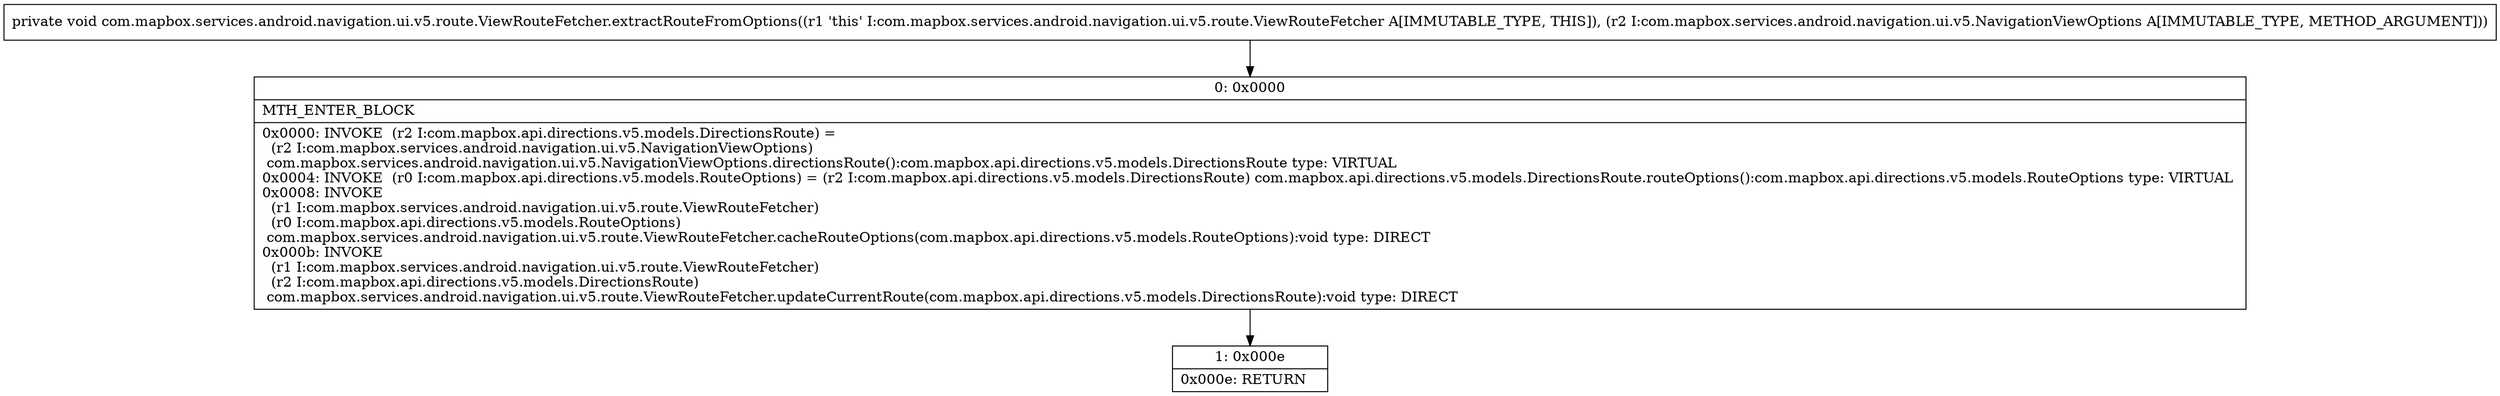 digraph "CFG forcom.mapbox.services.android.navigation.ui.v5.route.ViewRouteFetcher.extractRouteFromOptions(Lcom\/mapbox\/services\/android\/navigation\/ui\/v5\/NavigationViewOptions;)V" {
Node_0 [shape=record,label="{0\:\ 0x0000|MTH_ENTER_BLOCK\l|0x0000: INVOKE  (r2 I:com.mapbox.api.directions.v5.models.DirectionsRoute) = \l  (r2 I:com.mapbox.services.android.navigation.ui.v5.NavigationViewOptions)\l com.mapbox.services.android.navigation.ui.v5.NavigationViewOptions.directionsRoute():com.mapbox.api.directions.v5.models.DirectionsRoute type: VIRTUAL \l0x0004: INVOKE  (r0 I:com.mapbox.api.directions.v5.models.RouteOptions) = (r2 I:com.mapbox.api.directions.v5.models.DirectionsRoute) com.mapbox.api.directions.v5.models.DirectionsRoute.routeOptions():com.mapbox.api.directions.v5.models.RouteOptions type: VIRTUAL \l0x0008: INVOKE  \l  (r1 I:com.mapbox.services.android.navigation.ui.v5.route.ViewRouteFetcher)\l  (r0 I:com.mapbox.api.directions.v5.models.RouteOptions)\l com.mapbox.services.android.navigation.ui.v5.route.ViewRouteFetcher.cacheRouteOptions(com.mapbox.api.directions.v5.models.RouteOptions):void type: DIRECT \l0x000b: INVOKE  \l  (r1 I:com.mapbox.services.android.navigation.ui.v5.route.ViewRouteFetcher)\l  (r2 I:com.mapbox.api.directions.v5.models.DirectionsRoute)\l com.mapbox.services.android.navigation.ui.v5.route.ViewRouteFetcher.updateCurrentRoute(com.mapbox.api.directions.v5.models.DirectionsRoute):void type: DIRECT \l}"];
Node_1 [shape=record,label="{1\:\ 0x000e|0x000e: RETURN   \l}"];
MethodNode[shape=record,label="{private void com.mapbox.services.android.navigation.ui.v5.route.ViewRouteFetcher.extractRouteFromOptions((r1 'this' I:com.mapbox.services.android.navigation.ui.v5.route.ViewRouteFetcher A[IMMUTABLE_TYPE, THIS]), (r2 I:com.mapbox.services.android.navigation.ui.v5.NavigationViewOptions A[IMMUTABLE_TYPE, METHOD_ARGUMENT])) }"];
MethodNode -> Node_0;
Node_0 -> Node_1;
}

